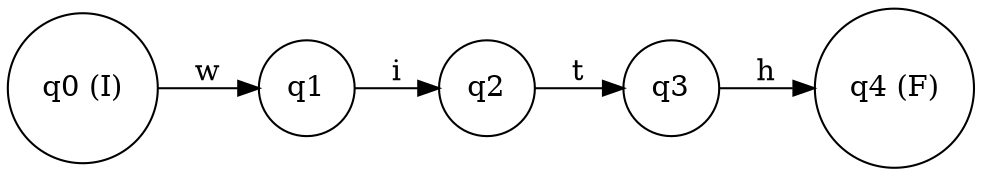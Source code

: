 digraph finite_state_machine {
rankdir=LR;
node [shape = circle];
q0 [label="q0 (I)"];
q1 [label="q1"];
q2 [label="q2"];
q3 [label="q3"];
q4 [label="q4 (F)"];
q0 -> q1 [label="w"];
q1 -> q2 [label="i"];
q2 -> q3 [label="t"];
q3 -> q4 [label="h"];
}